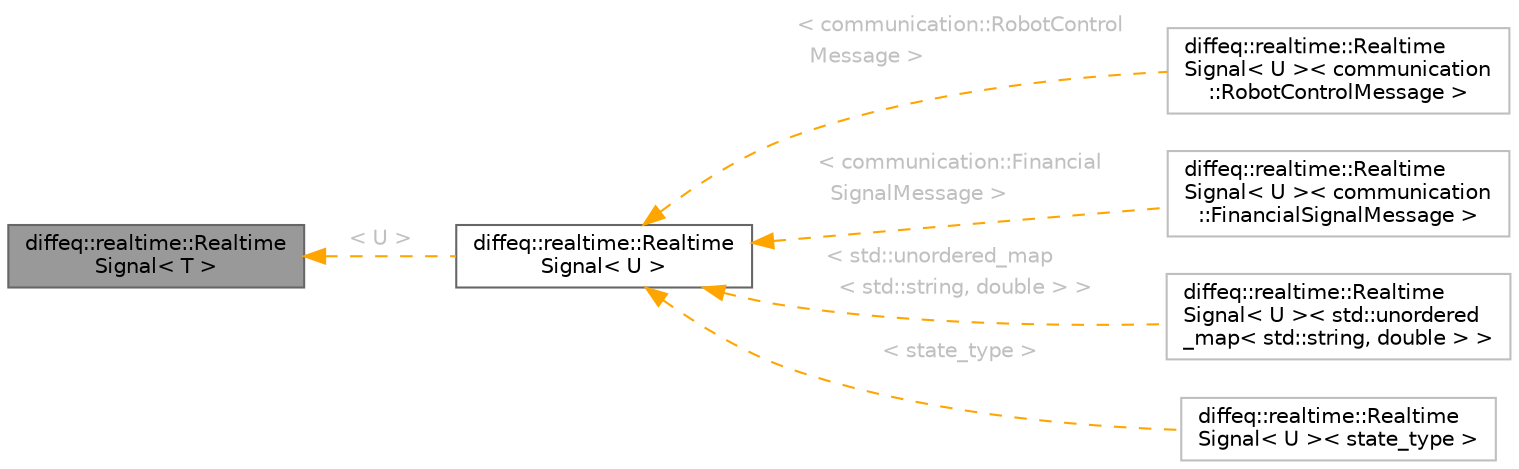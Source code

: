 digraph "diffeq::realtime::RealtimeSignal&lt; T &gt;"
{
 // LATEX_PDF_SIZE
  bgcolor="transparent";
  edge [fontname=Helvetica,fontsize=10,labelfontname=Helvetica,labelfontsize=10];
  node [fontname=Helvetica,fontsize=10,shape=box,height=0.2,width=0.4];
  rankdir="LR";
  Node1 [id="Node000001",label="diffeq::realtime::Realtime\lSignal\< T \>",height=0.2,width=0.4,color="gray40", fillcolor="grey60", style="filled", fontcolor="black",tooltip="Real-time signal structure for inter-process communication."];
  Node1 -> Node2 [id="edge1_Node000001_Node000002",dir="back",color="orange",style="dashed",tooltip=" ",label=<<TABLE CELLBORDER="0" BORDER="0"><TR><TD VALIGN="top" ALIGN="LEFT" CELLPADDING="1" CELLSPACING="0">&lt; U &gt;</TD></TR>
</TABLE>> ,fontcolor="grey" ];
  Node2 [id="Node000002",label="diffeq::realtime::Realtime\lSignal\< U \>",height=0.2,width=0.4,color="gray40", fillcolor="white", style="filled",URL="$structdiffeq_1_1realtime_1_1_realtime_signal.html",tooltip=" "];
  Node2 -> Node3 [id="edge2_Node000002_Node000003",dir="back",color="orange",style="dashed",tooltip=" ",label=<<TABLE CELLBORDER="0" BORDER="0"><TR><TD VALIGN="top" ALIGN="LEFT" CELLPADDING="1" CELLSPACING="0">&lt; communication::RobotControl</TD></TR>
<TR><TD VALIGN="top" ALIGN="LEFT" CELLPADDING="1" CELLSPACING="0">&nbsp;&nbsp;Message &gt;</TD></TR>
</TABLE>> ,fontcolor="grey" ];
  Node3 [id="Node000003",label="diffeq::realtime::Realtime\lSignal\< U \>\< communication\l::RobotControlMessage \>",height=0.2,width=0.4,color="grey75", fillcolor="white", style="filled",URL="$structdiffeq_1_1realtime_1_1_realtime_signal.html",tooltip=" "];
  Node2 -> Node4 [id="edge3_Node000002_Node000004",dir="back",color="orange",style="dashed",tooltip=" ",label=<<TABLE CELLBORDER="0" BORDER="0"><TR><TD VALIGN="top" ALIGN="LEFT" CELLPADDING="1" CELLSPACING="0">&lt; communication::Financial</TD></TR>
<TR><TD VALIGN="top" ALIGN="LEFT" CELLPADDING="1" CELLSPACING="0">&nbsp;&nbsp;SignalMessage &gt;</TD></TR>
</TABLE>> ,fontcolor="grey" ];
  Node4 [id="Node000004",label="diffeq::realtime::Realtime\lSignal\< U \>\< communication\l::FinancialSignalMessage \>",height=0.2,width=0.4,color="grey75", fillcolor="white", style="filled",URL="$structdiffeq_1_1realtime_1_1_realtime_signal.html",tooltip=" "];
  Node2 -> Node5 [id="edge4_Node000002_Node000005",dir="back",color="orange",style="dashed",tooltip=" ",label=<<TABLE CELLBORDER="0" BORDER="0"><TR><TD VALIGN="top" ALIGN="LEFT" CELLPADDING="1" CELLSPACING="0">&lt; std::unordered_map</TD></TR>
<TR><TD VALIGN="top" ALIGN="LEFT" CELLPADDING="1" CELLSPACING="0">&nbsp;&nbsp;&lt; std::string, double &gt; &gt;</TD></TR>
</TABLE>> ,fontcolor="grey" ];
  Node5 [id="Node000005",label="diffeq::realtime::Realtime\lSignal\< U \>\< std::unordered\l_map\< std::string, double \> \>",height=0.2,width=0.4,color="grey75", fillcolor="white", style="filled",URL="$structdiffeq_1_1realtime_1_1_realtime_signal.html",tooltip=" "];
  Node2 -> Node6 [id="edge5_Node000002_Node000006",dir="back",color="orange",style="dashed",tooltip=" ",label=<<TABLE CELLBORDER="0" BORDER="0"><TR><TD VALIGN="top" ALIGN="LEFT" CELLPADDING="1" CELLSPACING="0">&lt; state_type &gt;</TD></TR>
</TABLE>> ,fontcolor="grey" ];
  Node6 [id="Node000006",label="diffeq::realtime::Realtime\lSignal\< U \>\< state_type \>",height=0.2,width=0.4,color="grey75", fillcolor="white", style="filled",URL="$structdiffeq_1_1realtime_1_1_realtime_signal.html",tooltip=" "];
}
